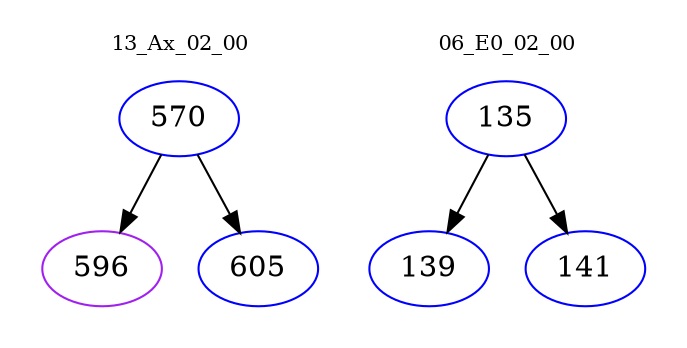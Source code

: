 digraph{
subgraph cluster_0 {
color = white
label = "13_Ax_02_00";
fontsize=10;
T0_570 [label="570", color="blue"]
T0_570 -> T0_596 [color="black"]
T0_596 [label="596", color="purple"]
T0_570 -> T0_605 [color="black"]
T0_605 [label="605", color="blue"]
}
subgraph cluster_1 {
color = white
label = "06_E0_02_00";
fontsize=10;
T1_135 [label="135", color="blue"]
T1_135 -> T1_139 [color="black"]
T1_139 [label="139", color="blue"]
T1_135 -> T1_141 [color="black"]
T1_141 [label="141", color="blue"]
}
}
